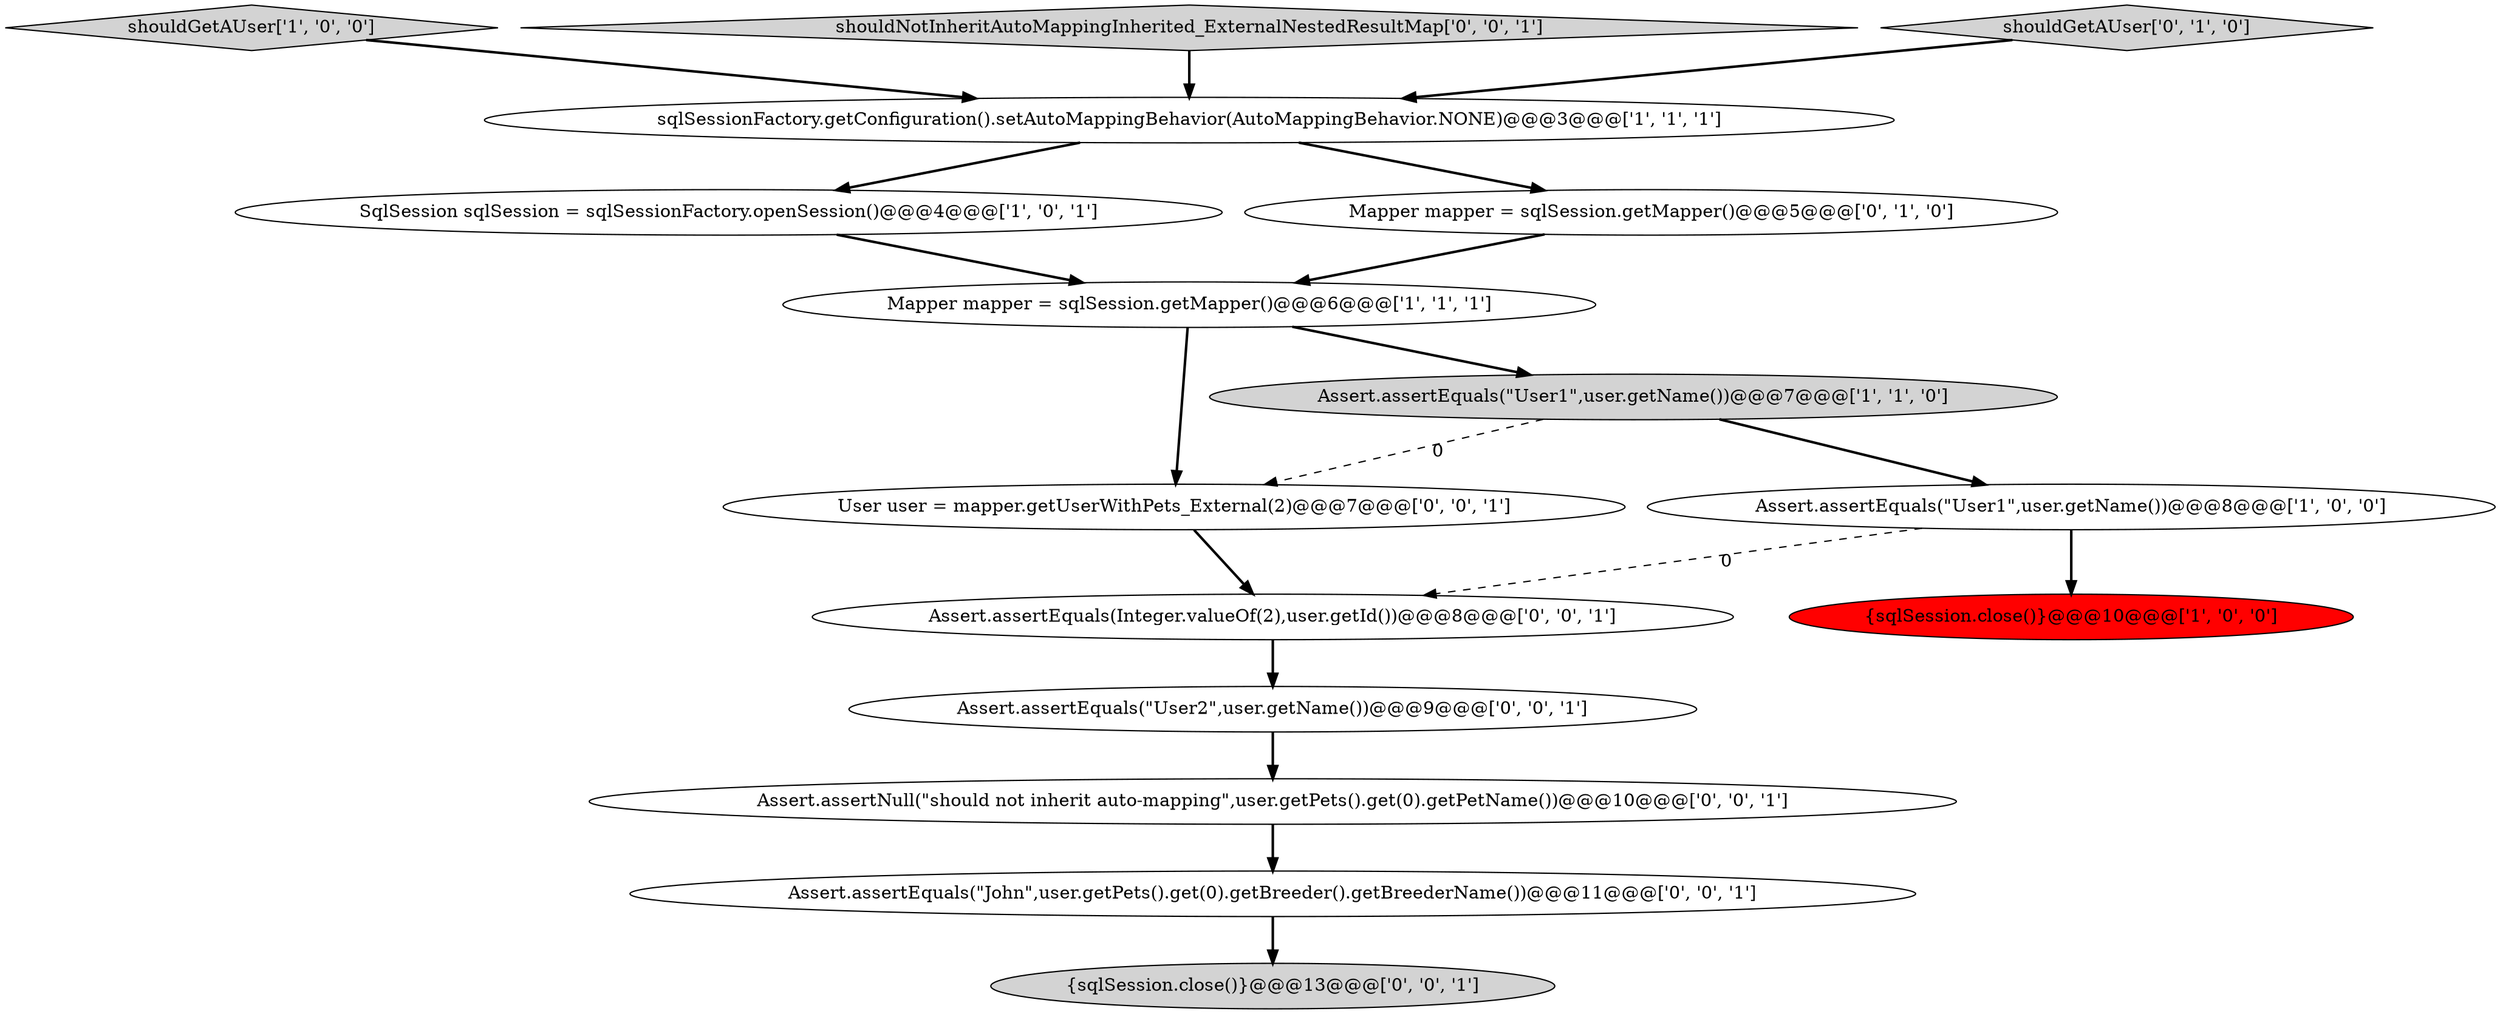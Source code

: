 digraph {
3 [style = filled, label = "shouldGetAUser['1', '0', '0']", fillcolor = lightgray, shape = diamond image = "AAA0AAABBB1BBB"];
10 [style = filled, label = "Assert.assertEquals(\"User2\",user.getName())@@@9@@@['0', '0', '1']", fillcolor = white, shape = ellipse image = "AAA0AAABBB3BBB"];
6 [style = filled, label = "sqlSessionFactory.getConfiguration().setAutoMappingBehavior(AutoMappingBehavior.NONE)@@@3@@@['1', '1', '1']", fillcolor = white, shape = ellipse image = "AAA0AAABBB1BBB"];
5 [style = filled, label = "Mapper mapper = sqlSession.getMapper()@@@6@@@['1', '1', '1']", fillcolor = white, shape = ellipse image = "AAA0AAABBB1BBB"];
1 [style = filled, label = "SqlSession sqlSession = sqlSessionFactory.openSession()@@@4@@@['1', '0', '1']", fillcolor = white, shape = ellipse image = "AAA0AAABBB1BBB"];
12 [style = filled, label = "shouldNotInheritAutoMappingInherited_ExternalNestedResultMap['0', '0', '1']", fillcolor = lightgray, shape = diamond image = "AAA0AAABBB3BBB"];
13 [style = filled, label = "Assert.assertNull(\"should not inherit auto-mapping\",user.getPets().get(0).getPetName())@@@10@@@['0', '0', '1']", fillcolor = white, shape = ellipse image = "AAA0AAABBB3BBB"];
9 [style = filled, label = "Assert.assertEquals(Integer.valueOf(2),user.getId())@@@8@@@['0', '0', '1']", fillcolor = white, shape = ellipse image = "AAA0AAABBB3BBB"];
7 [style = filled, label = "Mapper mapper = sqlSession.getMapper()@@@5@@@['0', '1', '0']", fillcolor = white, shape = ellipse image = "AAA0AAABBB2BBB"];
14 [style = filled, label = "User user = mapper.getUserWithPets_External(2)@@@7@@@['0', '0', '1']", fillcolor = white, shape = ellipse image = "AAA0AAABBB3BBB"];
15 [style = filled, label = "{sqlSession.close()}@@@13@@@['0', '0', '1']", fillcolor = lightgray, shape = ellipse image = "AAA0AAABBB3BBB"];
8 [style = filled, label = "shouldGetAUser['0', '1', '0']", fillcolor = lightgray, shape = diamond image = "AAA0AAABBB2BBB"];
4 [style = filled, label = "Assert.assertEquals(\"User1\",user.getName())@@@8@@@['1', '0', '0']", fillcolor = white, shape = ellipse image = "AAA0AAABBB1BBB"];
2 [style = filled, label = "{sqlSession.close()}@@@10@@@['1', '0', '0']", fillcolor = red, shape = ellipse image = "AAA1AAABBB1BBB"];
0 [style = filled, label = "Assert.assertEquals(\"User1\",user.getName())@@@7@@@['1', '1', '0']", fillcolor = lightgray, shape = ellipse image = "AAA0AAABBB1BBB"];
11 [style = filled, label = "Assert.assertEquals(\"John\",user.getPets().get(0).getBreeder().getBreederName())@@@11@@@['0', '0', '1']", fillcolor = white, shape = ellipse image = "AAA0AAABBB3BBB"];
1->5 [style = bold, label=""];
0->14 [style = dashed, label="0"];
6->1 [style = bold, label=""];
4->9 [style = dashed, label="0"];
3->6 [style = bold, label=""];
14->9 [style = bold, label=""];
7->5 [style = bold, label=""];
8->6 [style = bold, label=""];
4->2 [style = bold, label=""];
5->14 [style = bold, label=""];
6->7 [style = bold, label=""];
5->0 [style = bold, label=""];
9->10 [style = bold, label=""];
10->13 [style = bold, label=""];
0->4 [style = bold, label=""];
12->6 [style = bold, label=""];
13->11 [style = bold, label=""];
11->15 [style = bold, label=""];
}
